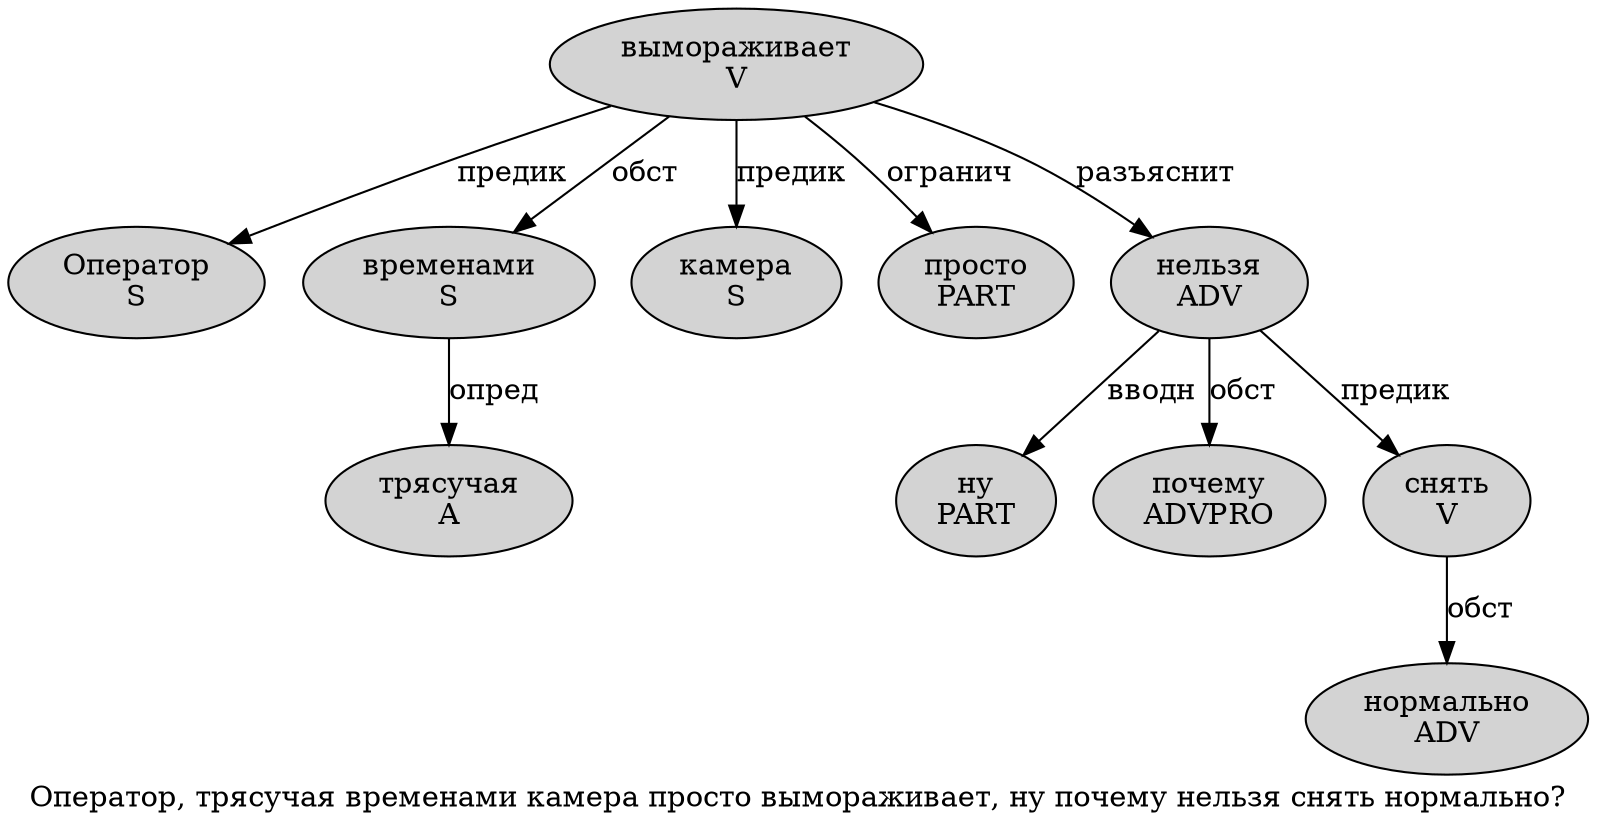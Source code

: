 digraph SENTENCE_4355 {
	graph [label="Оператор, трясучая временами камера просто вымораживает, ну почему нельзя снять нормально?"]
	node [style=filled]
		0 [label="Оператор
S" color="" fillcolor=lightgray penwidth=1 shape=ellipse]
		2 [label="трясучая
A" color="" fillcolor=lightgray penwidth=1 shape=ellipse]
		3 [label="временами
S" color="" fillcolor=lightgray penwidth=1 shape=ellipse]
		4 [label="камера
S" color="" fillcolor=lightgray penwidth=1 shape=ellipse]
		5 [label="просто
PART" color="" fillcolor=lightgray penwidth=1 shape=ellipse]
		6 [label="вымораживает
V" color="" fillcolor=lightgray penwidth=1 shape=ellipse]
		8 [label="ну
PART" color="" fillcolor=lightgray penwidth=1 shape=ellipse]
		9 [label="почему
ADVPRO" color="" fillcolor=lightgray penwidth=1 shape=ellipse]
		10 [label="нельзя
ADV" color="" fillcolor=lightgray penwidth=1 shape=ellipse]
		11 [label="снять
V" color="" fillcolor=lightgray penwidth=1 shape=ellipse]
		12 [label="нормально
ADV" color="" fillcolor=lightgray penwidth=1 shape=ellipse]
			3 -> 2 [label="опред"]
			6 -> 0 [label="предик"]
			6 -> 3 [label="обст"]
			6 -> 4 [label="предик"]
			6 -> 5 [label="огранич"]
			6 -> 10 [label="разъяснит"]
			11 -> 12 [label="обст"]
			10 -> 8 [label="вводн"]
			10 -> 9 [label="обст"]
			10 -> 11 [label="предик"]
}